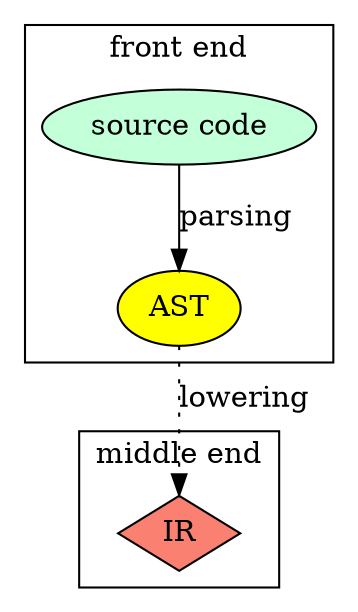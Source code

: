 digraph {
  subgraph cluster0 {
    label="front end";
    node1 [label="source code",style="filled",fillcolor="#c3ffd8"]
    node2 [label="AST",style="filled",fillcolor="yellow"]
    node1 -> node2 [label="parsing"]
  }
  subgraph cluster4 {
    label="middle end";
    node5 [label="IR",style="filled",fillcolor="salmon",shape="diamond"]
    node2 -> node5 [label="lowering",style="dotted"]
  }
}
